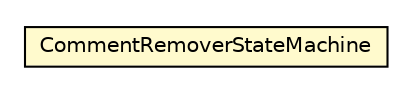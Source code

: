 #!/usr/local/bin/dot
#
# Class diagram 
# Generated by UMLGraph version R5_6-24-gf6e263 (http://www.umlgraph.org/)
#

digraph G {
	edge [fontname="Helvetica",fontsize=10,labelfontname="Helvetica",labelfontsize=10];
	node [fontname="Helvetica",fontsize=10,shape=plaintext];
	nodesep=0.25;
	ranksep=0.5;
	// org.universAAL.support.directives.checks.MainMethodCheck.CommentRemoverStateMachine
	c2993 [label=<<table title="org.universAAL.support.directives.checks.MainMethodCheck.CommentRemoverStateMachine" border="0" cellborder="1" cellspacing="0" cellpadding="2" port="p" bgcolor="lemonChiffon" href="./MainMethodCheck.CommentRemoverStateMachine.html">
		<tr><td><table border="0" cellspacing="0" cellpadding="1">
<tr><td align="center" balign="center"> CommentRemoverStateMachine </td></tr>
		</table></td></tr>
		</table>>, URL="./MainMethodCheck.CommentRemoverStateMachine.html", fontname="Helvetica", fontcolor="black", fontsize=10.0];
}

